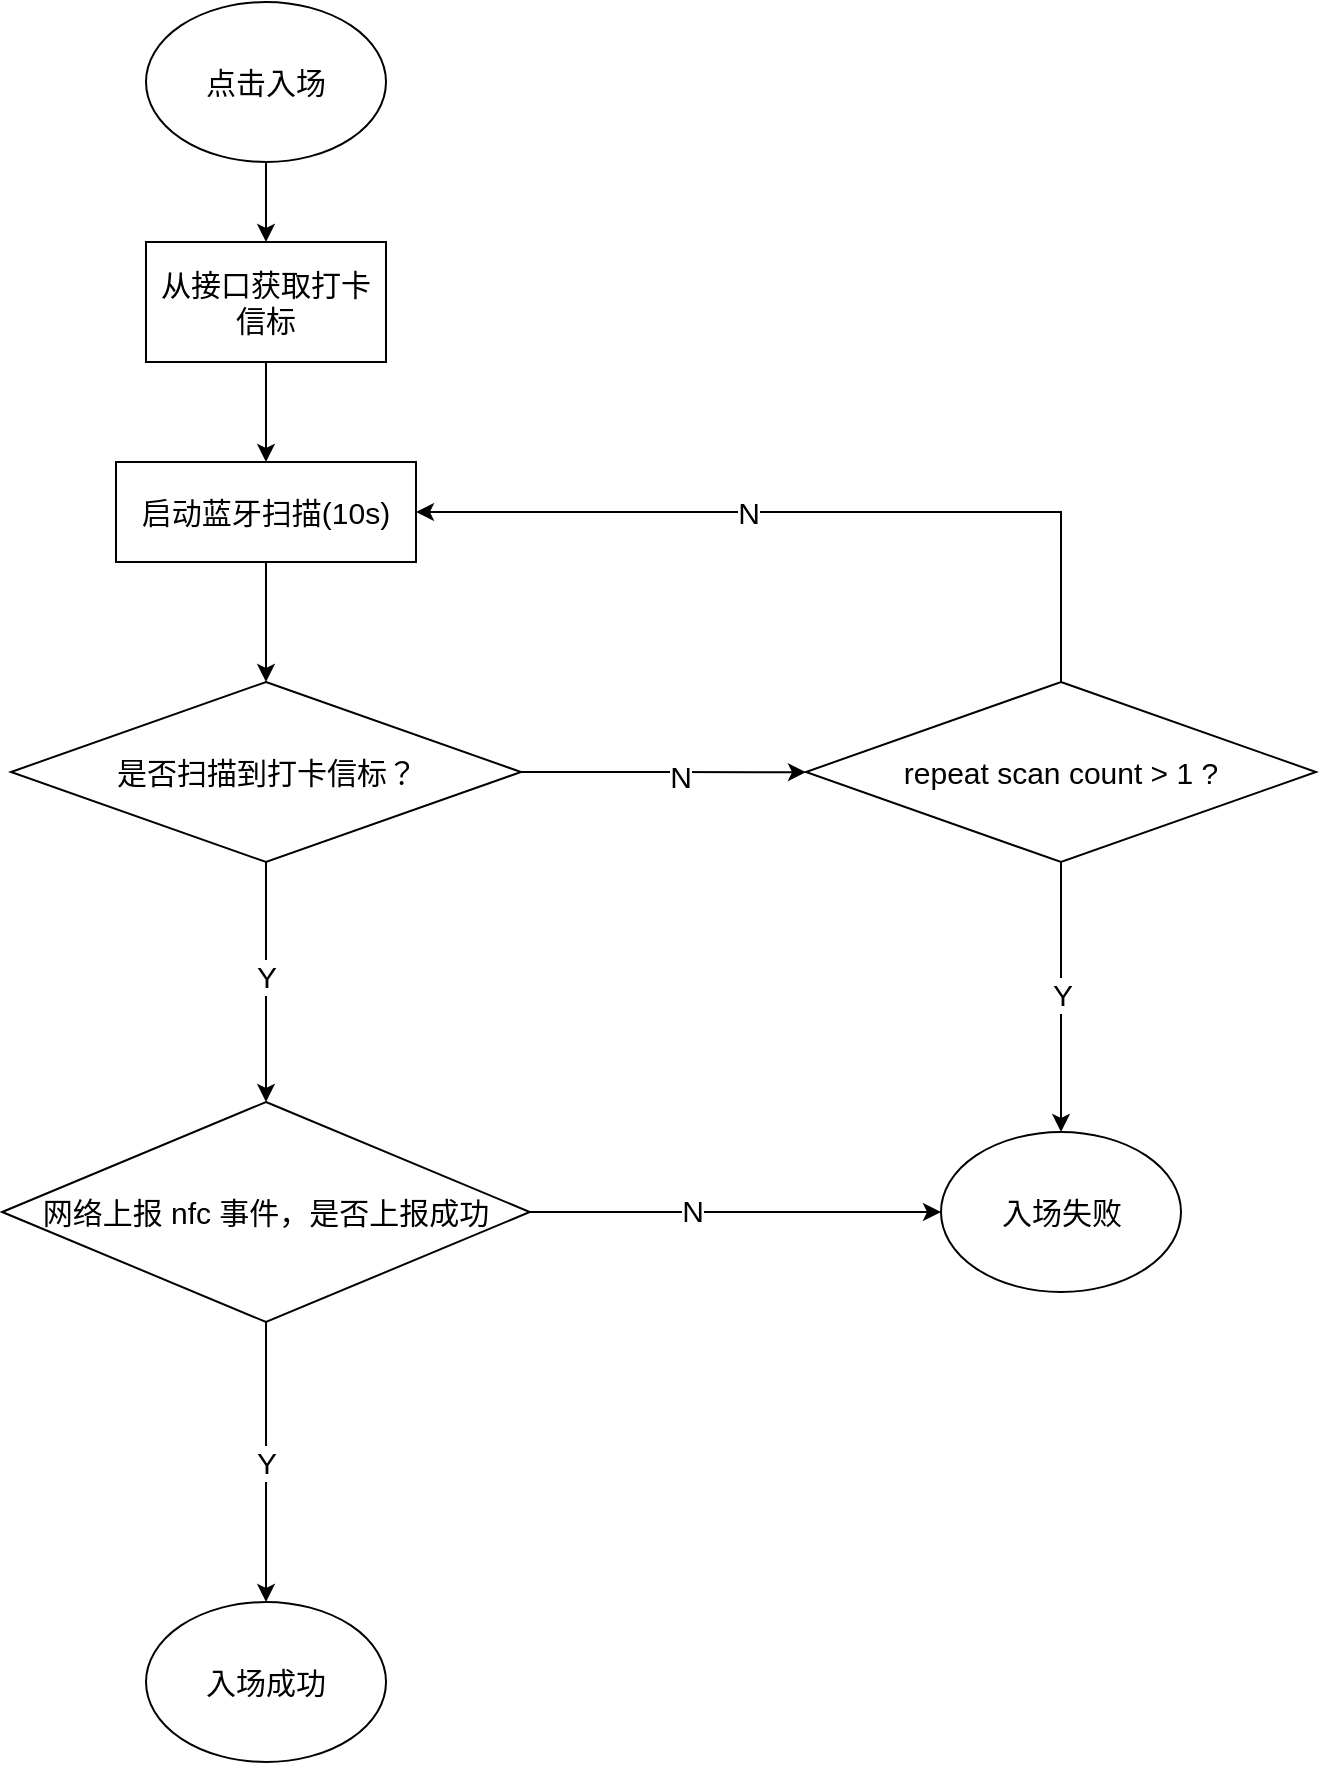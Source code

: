 <mxfile version="18.1.2" type="github">
  <diagram id="FhBeIz4DgpYDygh7tZWK" name="Page-1">
    <mxGraphModel dx="1550" dy="835" grid="1" gridSize="10" guides="1" tooltips="1" connect="1" arrows="1" fold="1" page="1" pageScale="1" pageWidth="827" pageHeight="1169" math="0" shadow="0">
      <root>
        <mxCell id="0" />
        <mxCell id="1" parent="0" />
        <mxCell id="43eCuBTWSi4-MtkyAAMu-4" value="" style="edgeStyle=orthogonalEdgeStyle;rounded=0;orthogonalLoop=1;jettySize=auto;html=1;fontSize=15;" parent="1" source="43eCuBTWSi4-MtkyAAMu-1" target="43eCuBTWSi4-MtkyAAMu-2" edge="1">
          <mxGeometry relative="1" as="geometry" />
        </mxCell>
        <mxCell id="43eCuBTWSi4-MtkyAAMu-1" value="&lt;font style=&quot;font-size: 15px;&quot;&gt;点击入场&lt;/font&gt;" style="ellipse;whiteSpace=wrap;html=1;rounded=0;" parent="1" vertex="1">
          <mxGeometry x="370" y="270" width="120" height="80" as="geometry" />
        </mxCell>
        <mxCell id="43eCuBTWSi4-MtkyAAMu-5" value="" style="edgeStyle=orthogonalEdgeStyle;rounded=0;orthogonalLoop=1;jettySize=auto;html=1;fontSize=15;" parent="1" source="43eCuBTWSi4-MtkyAAMu-2" target="43eCuBTWSi4-MtkyAAMu-3" edge="1">
          <mxGeometry relative="1" as="geometry" />
        </mxCell>
        <mxCell id="43eCuBTWSi4-MtkyAAMu-2" value="从接口获取打卡信标" style="rounded=0;whiteSpace=wrap;html=1;fontSize=15;" parent="1" vertex="1">
          <mxGeometry x="370" y="390" width="120" height="60" as="geometry" />
        </mxCell>
        <mxCell id="y6g5GoTqr2yz2Q68kRER-1" value="" style="edgeStyle=orthogonalEdgeStyle;orthogonalLoop=1;jettySize=auto;html=1;rounded=0;" edge="1" parent="1" source="43eCuBTWSi4-MtkyAAMu-3" target="43eCuBTWSi4-MtkyAAMu-8">
          <mxGeometry relative="1" as="geometry" />
        </mxCell>
        <mxCell id="43eCuBTWSi4-MtkyAAMu-3" value="启动蓝牙扫描(10s)" style="rounded=0;whiteSpace=wrap;html=1;fontSize=15;" parent="1" vertex="1">
          <mxGeometry x="355" y="500" width="150" height="50" as="geometry" />
        </mxCell>
        <mxCell id="y6g5GoTqr2yz2Q68kRER-4" value="" style="edgeStyle=orthogonalEdgeStyle;orthogonalLoop=1;jettySize=auto;html=1;rounded=0;" edge="1" parent="1" source="43eCuBTWSi4-MtkyAAMu-8">
          <mxGeometry relative="1" as="geometry">
            <mxPoint x="700" y="655.1" as="targetPoint" />
          </mxGeometry>
        </mxCell>
        <mxCell id="y6g5GoTqr2yz2Q68kRER-17" value="N" style="edgeLabel;html=1;align=center;verticalAlign=middle;resizable=0;points=[];fontSize=15;" vertex="1" connectable="0" parent="y6g5GoTqr2yz2Q68kRER-4">
          <mxGeometry x="0.114" y="-1" relative="1" as="geometry">
            <mxPoint as="offset" />
          </mxGeometry>
        </mxCell>
        <mxCell id="y6g5GoTqr2yz2Q68kRER-9" style="edgeStyle=orthogonalEdgeStyle;orthogonalLoop=1;jettySize=auto;html=1;entryX=0.5;entryY=0;entryDx=0;entryDy=0;rounded=0;" edge="1" parent="1" source="43eCuBTWSi4-MtkyAAMu-8" target="y6g5GoTqr2yz2Q68kRER-21">
          <mxGeometry relative="1" as="geometry">
            <mxPoint x="430.005" y="790" as="targetPoint" />
            <Array as="points" />
          </mxGeometry>
        </mxCell>
        <mxCell id="y6g5GoTqr2yz2Q68kRER-19" value="Y" style="edgeLabel;html=1;align=center;verticalAlign=middle;resizable=0;points=[];fontSize=15;" vertex="1" connectable="0" parent="y6g5GoTqr2yz2Q68kRER-9">
          <mxGeometry x="-0.259" y="1" relative="1" as="geometry">
            <mxPoint x="-1" y="12" as="offset" />
          </mxGeometry>
        </mxCell>
        <mxCell id="43eCuBTWSi4-MtkyAAMu-8" value="是否扫描到打卡信标？" style="rhombus;whiteSpace=wrap;html=1;fontSize=15;rounded=0;" parent="1" vertex="1">
          <mxGeometry x="302.5" y="610" width="255" height="90" as="geometry" />
        </mxCell>
        <mxCell id="y6g5GoTqr2yz2Q68kRER-13" style="edgeStyle=orthogonalEdgeStyle;orthogonalLoop=1;jettySize=auto;html=1;entryX=0.5;entryY=0;entryDx=0;entryDy=0;fontSize=15;rounded=0;" edge="1" parent="1" source="y6g5GoTqr2yz2Q68kRER-11" target="y6g5GoTqr2yz2Q68kRER-12">
          <mxGeometry relative="1" as="geometry" />
        </mxCell>
        <mxCell id="y6g5GoTqr2yz2Q68kRER-18" value="Y" style="edgeLabel;html=1;align=center;verticalAlign=middle;resizable=0;points=[];fontSize=15;" vertex="1" connectable="0" parent="y6g5GoTqr2yz2Q68kRER-13">
          <mxGeometry x="-0.293" y="-1" relative="1" as="geometry">
            <mxPoint x="1" y="18" as="offset" />
          </mxGeometry>
        </mxCell>
        <mxCell id="y6g5GoTqr2yz2Q68kRER-15" style="edgeStyle=orthogonalEdgeStyle;orthogonalLoop=1;jettySize=auto;html=1;entryX=1;entryY=0.5;entryDx=0;entryDy=0;fontSize=15;exitX=0.5;exitY=0;exitDx=0;exitDy=0;rounded=0;" edge="1" parent="1" source="y6g5GoTqr2yz2Q68kRER-11" target="43eCuBTWSi4-MtkyAAMu-3">
          <mxGeometry relative="1" as="geometry">
            <mxPoint x="828" y="600" as="sourcePoint" />
            <Array as="points">
              <mxPoint x="828" y="525" />
            </Array>
          </mxGeometry>
        </mxCell>
        <mxCell id="y6g5GoTqr2yz2Q68kRER-16" value="N" style="edgeLabel;html=1;align=center;verticalAlign=middle;resizable=0;points=[];fontSize=15;" vertex="1" connectable="0" parent="y6g5GoTqr2yz2Q68kRER-15">
          <mxGeometry x="0.059" y="-1" relative="1" as="geometry">
            <mxPoint x="-26" y="1" as="offset" />
          </mxGeometry>
        </mxCell>
        <mxCell id="y6g5GoTqr2yz2Q68kRER-11" value="repeat scan count &amp;gt; 1 ?" style="rhombus;whiteSpace=wrap;html=1;fontSize=15;rounded=0;" vertex="1" parent="1">
          <mxGeometry x="700" y="610" width="255" height="90" as="geometry" />
        </mxCell>
        <mxCell id="y6g5GoTqr2yz2Q68kRER-12" value="入场失败" style="ellipse;whiteSpace=wrap;html=1;fontSize=15;rounded=0;" vertex="1" parent="1">
          <mxGeometry x="767.5" y="835" width="120" height="80" as="geometry" />
        </mxCell>
        <mxCell id="y6g5GoTqr2yz2Q68kRER-23" style="edgeStyle=orthogonalEdgeStyle;orthogonalLoop=1;jettySize=auto;html=1;entryX=0;entryY=0.5;entryDx=0;entryDy=0;fontSize=15;" edge="1" parent="1" source="y6g5GoTqr2yz2Q68kRER-21" target="y6g5GoTqr2yz2Q68kRER-12">
          <mxGeometry relative="1" as="geometry" />
        </mxCell>
        <mxCell id="y6g5GoTqr2yz2Q68kRER-24" value="N" style="edgeLabel;html=1;align=center;verticalAlign=middle;resizable=0;points=[];fontSize=15;" vertex="1" connectable="0" parent="y6g5GoTqr2yz2Q68kRER-23">
          <mxGeometry x="-0.213" y="1" relative="1" as="geometry">
            <mxPoint as="offset" />
          </mxGeometry>
        </mxCell>
        <mxCell id="y6g5GoTqr2yz2Q68kRER-26" style="edgeStyle=orthogonalEdgeStyle;orthogonalLoop=1;jettySize=auto;html=1;entryX=0.5;entryY=0;entryDx=0;entryDy=0;fontSize=15;" edge="1" parent="1" source="y6g5GoTqr2yz2Q68kRER-21" target="y6g5GoTqr2yz2Q68kRER-25">
          <mxGeometry relative="1" as="geometry" />
        </mxCell>
        <mxCell id="y6g5GoTqr2yz2Q68kRER-27" value="Y" style="edgeLabel;html=1;align=center;verticalAlign=middle;resizable=0;points=[];fontSize=15;" vertex="1" connectable="0" parent="y6g5GoTqr2yz2Q68kRER-26">
          <mxGeometry x="-0.289" y="4" relative="1" as="geometry">
            <mxPoint x="-4" y="20" as="offset" />
          </mxGeometry>
        </mxCell>
        <mxCell id="y6g5GoTqr2yz2Q68kRER-21" value="&lt;span style=&quot;&quot;&gt;网络上报 nfc 事件，是否上报成功&lt;/span&gt;" style="rhombus;whiteSpace=wrap;html=1;fontSize=15;rounded=0;" vertex="1" parent="1">
          <mxGeometry x="298.13" y="820" width="263.75" height="110" as="geometry" />
        </mxCell>
        <mxCell id="y6g5GoTqr2yz2Q68kRER-25" value="入场成功" style="ellipse;whiteSpace=wrap;html=1;fontSize=15;rounded=0;" vertex="1" parent="1">
          <mxGeometry x="370.01" y="1070" width="120" height="80" as="geometry" />
        </mxCell>
      </root>
    </mxGraphModel>
  </diagram>
</mxfile>
